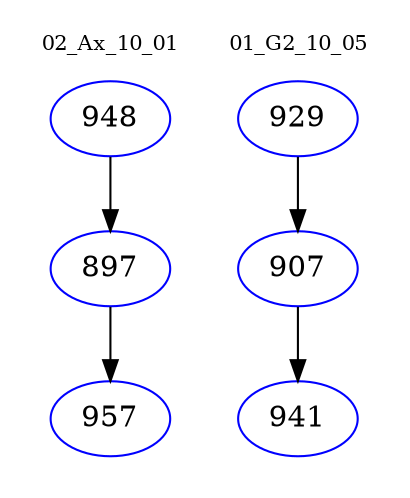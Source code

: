 digraph{
subgraph cluster_0 {
color = white
label = "02_Ax_10_01";
fontsize=10;
T0_948 [label="948", color="blue"]
T0_948 -> T0_897 [color="black"]
T0_897 [label="897", color="blue"]
T0_897 -> T0_957 [color="black"]
T0_957 [label="957", color="blue"]
}
subgraph cluster_1 {
color = white
label = "01_G2_10_05";
fontsize=10;
T1_929 [label="929", color="blue"]
T1_929 -> T1_907 [color="black"]
T1_907 [label="907", color="blue"]
T1_907 -> T1_941 [color="black"]
T1_941 [label="941", color="blue"]
}
}
